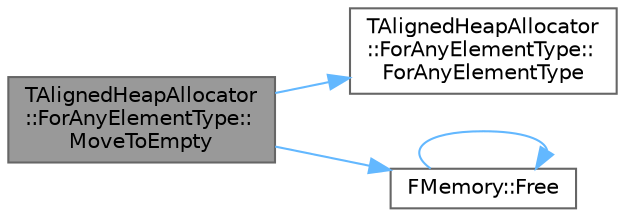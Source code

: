 digraph "TAlignedHeapAllocator::ForAnyElementType::MoveToEmpty"
{
 // INTERACTIVE_SVG=YES
 // LATEX_PDF_SIZE
  bgcolor="transparent";
  edge [fontname=Helvetica,fontsize=10,labelfontname=Helvetica,labelfontsize=10];
  node [fontname=Helvetica,fontsize=10,shape=box,height=0.2,width=0.4];
  rankdir="LR";
  Node1 [id="Node000001",label="TAlignedHeapAllocator\l::ForAnyElementType::\lMoveToEmpty",height=0.2,width=0.4,color="gray40", fillcolor="grey60", style="filled", fontcolor="black",tooltip="Moves the state of another allocator into this one."];
  Node1 -> Node2 [id="edge1_Node000001_Node000002",color="steelblue1",style="solid",tooltip=" "];
  Node2 [id="Node000002",label="TAlignedHeapAllocator\l::ForAnyElementType::\lForAnyElementType",height=0.2,width=0.4,color="grey40", fillcolor="white", style="filled",URL="$d4/d0b/classTAlignedHeapAllocator_1_1ForAnyElementType.html#a36c024ddf53ea9c7c311cbcf56f620a0",tooltip="Default constructor."];
  Node1 -> Node3 [id="edge2_Node000001_Node000003",color="steelblue1",style="solid",tooltip=" "];
  Node3 [id="Node000003",label="FMemory::Free",height=0.2,width=0.4,color="grey40", fillcolor="white", style="filled",URL="$de/d4a/structFMemory.html#a2038d15a19280efc5f451d6239ad2cb5",tooltip=" "];
  Node3 -> Node3 [id="edge3_Node000003_Node000003",color="steelblue1",style="solid",tooltip=" "];
}
